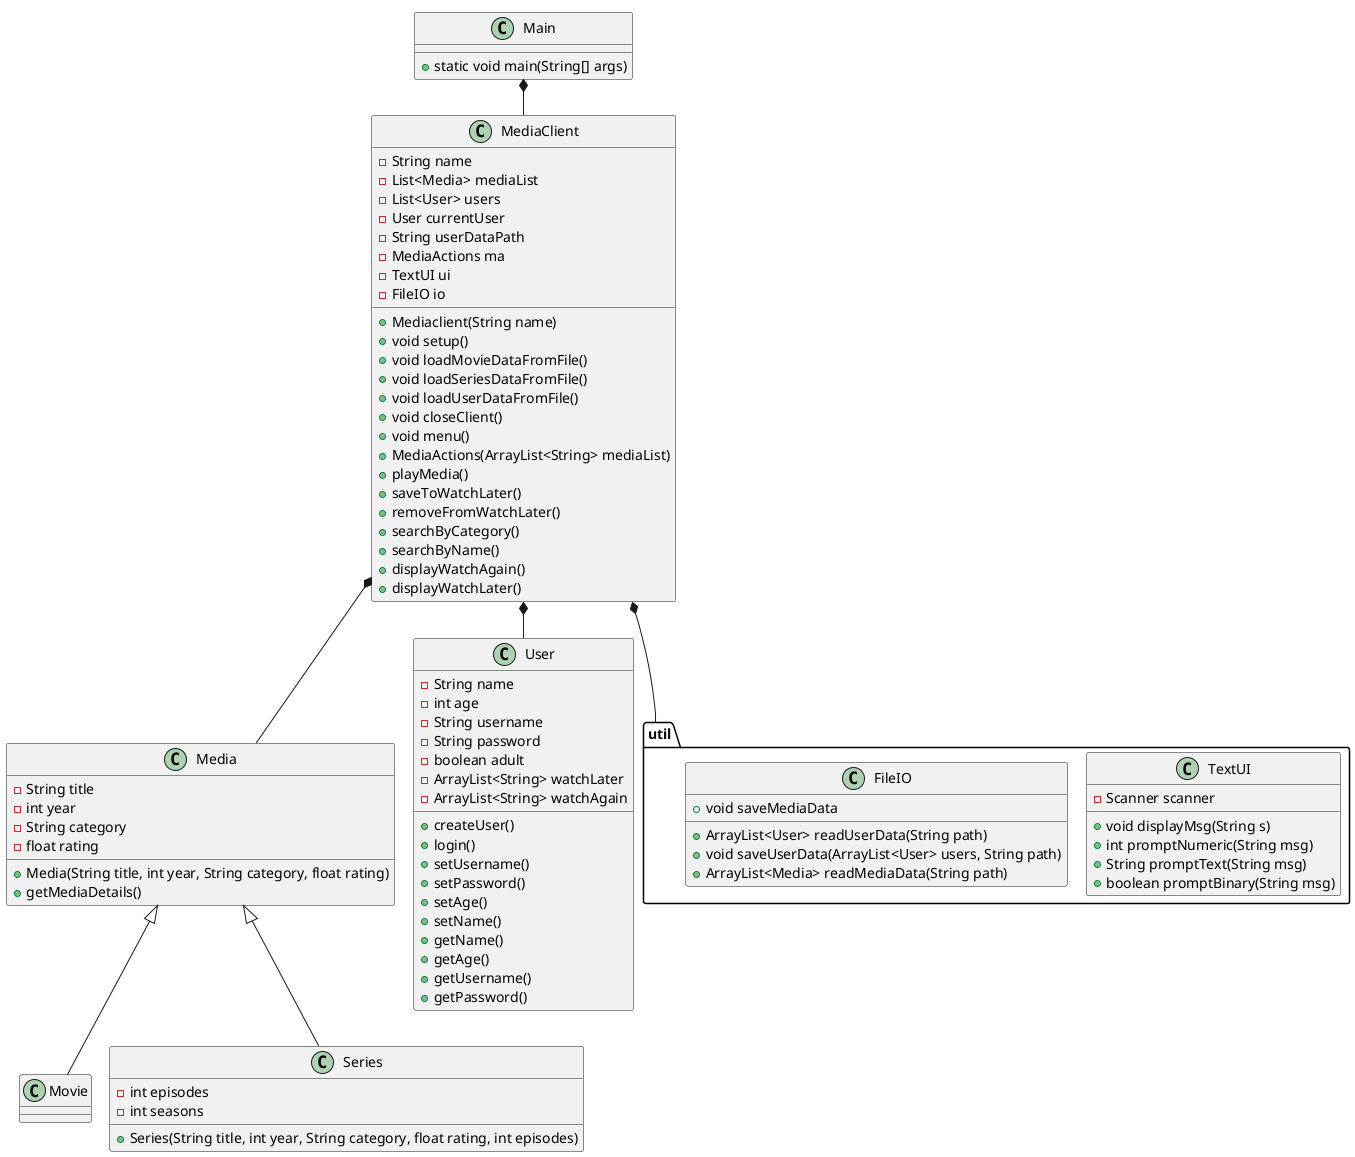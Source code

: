 @startuml
!pragma layout smetana

class Main{
+ static void main(String[] args)
}

class Media{
- String title
- int year
- String category
- float rating
+Media(String title, int year, String category, float rating)
+getMediaDetails()


}

class MediaClient{
-String name
-List<Media> mediaList
-List<User> users
-User currentUser
-String userDataPath
-MediaActions ma
-TextUI ui
-FileIO io
+Mediaclient(String name)
+void setup()
+void loadMovieDataFromFile()
+void loadSeriesDataFromFile()
+void loadUserDataFromFile()
+void closeClient()
+void menu()
+MediaActions(ArrayList<String> mediaList)
+playMedia()
+saveToWatchLater()
+removeFromWatchLater()
+searchByCategory()
+searchByName()
+displayWatchAgain()
+displayWatchLater()


}


class Movie{
}

class Series{
- int episodes
- int seasons
+Series(String title, int year, String category, float rating, int episodes)
}


class User{
-String name
-int age
-String username
-String password
-boolean adult
-ArrayList<String> watchLater
-ArrayList<String> watchAgain
+createUser()
+login()
'+logout()
+setUsername()
+setPassword()
+setAge()
+setName()
+getName()
+getAge()
+getUsername()
+getPassword()
}


package "util" {
class TextUI{
- Scanner scanner

+void displayMsg(String s)
+int promptNumeric(String msg)
+String promptText(String msg)
+boolean promptBinary(String msg)
}
class FileIO{
'+void addMediaToFile(Media media, String path)
'+void removeMediaFromFile(Media media, String path)
+ArrayList<User> readUserData(String path)
+void saveUserData(ArrayList<User> users, String path)
+ArrayList<Media> readMediaData(String path)
+void saveMediaData
}
}

MediaClient *-- Media
Media<|--Series
Media <|-- Movie
MediaClient *-- User
Main *-- MediaClient
MediaClient *-- "util"






@enduml
